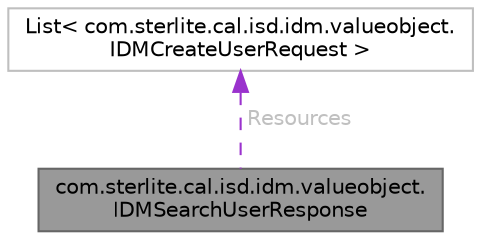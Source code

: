 digraph "com.sterlite.cal.isd.idm.valueobject.IDMSearchUserResponse"
{
 // LATEX_PDF_SIZE
  bgcolor="transparent";
  edge [fontname=Helvetica,fontsize=10,labelfontname=Helvetica,labelfontsize=10];
  node [fontname=Helvetica,fontsize=10,shape=box,height=0.2,width=0.4];
  Node1 [id="Node000001",label="com.sterlite.cal.isd.idm.valueobject.\lIDMSearchUserResponse",height=0.2,width=0.4,color="gray40", fillcolor="grey60", style="filled", fontcolor="black",tooltip=" "];
  Node2 -> Node1 [id="edge1_Node000001_Node000002",dir="back",color="darkorchid3",style="dashed",tooltip=" ",label=" Resources",fontcolor="grey" ];
  Node2 [id="Node000002",label="List\< com.sterlite.cal.isd.idm.valueobject.\lIDMCreateUserRequest \>",height=0.2,width=0.4,color="grey75", fillcolor="white", style="filled",tooltip=" "];
}
